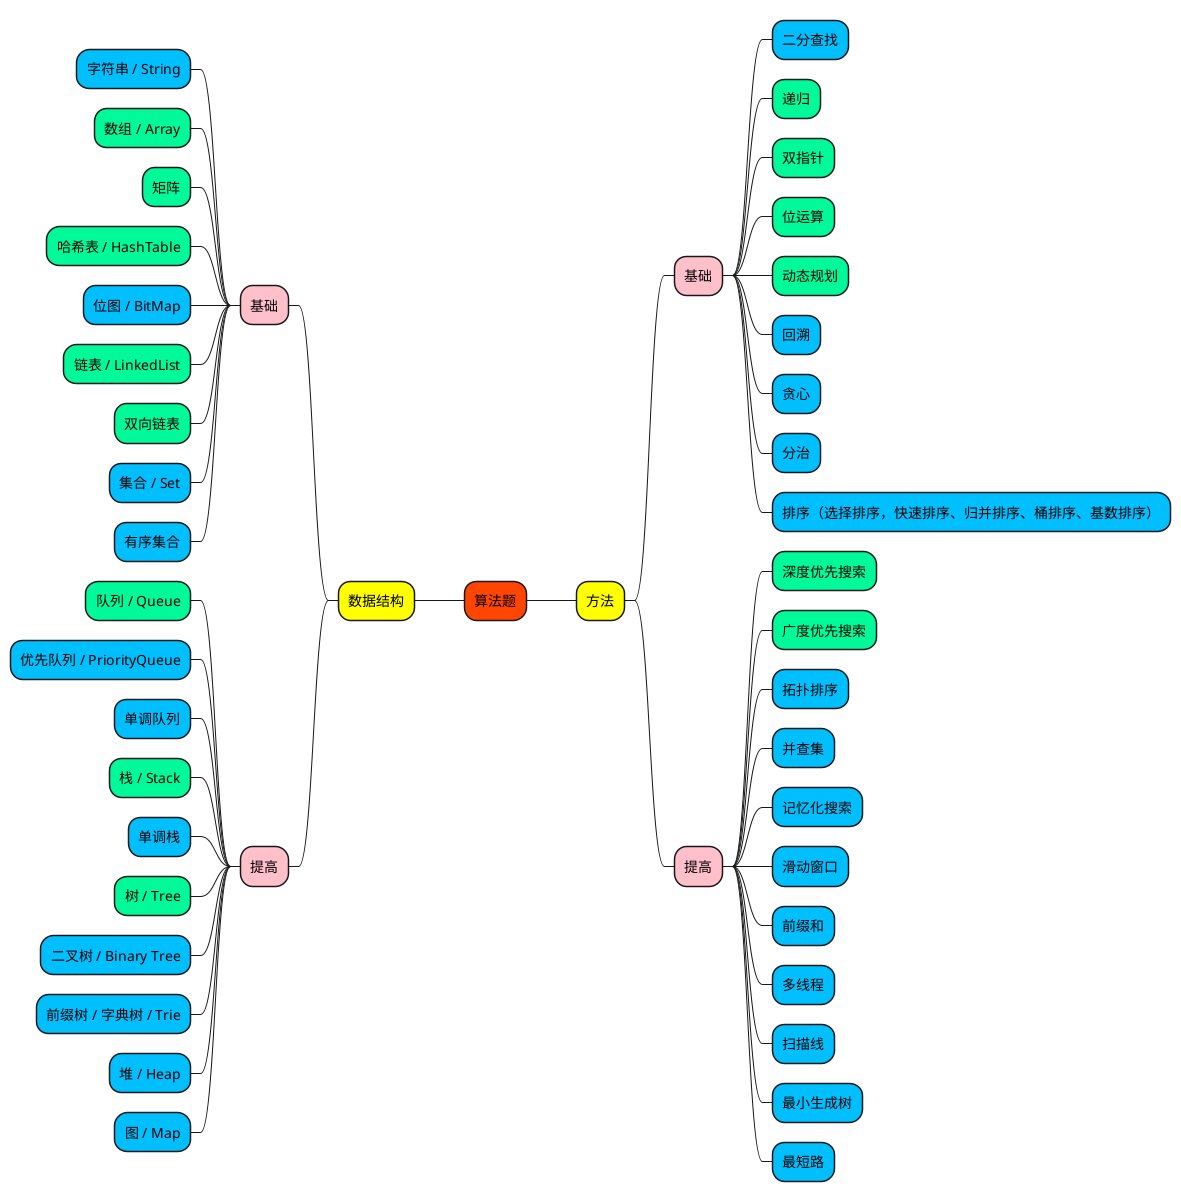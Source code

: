 @startmindmap

+[#OrangeRed] 算法题

--[#yellow] 数据结构

---[#Pink] 基础

----[#DeepSkyBlue] 字符串 / String
----[#MediumSpringGreen] 数组 / Array
----[#MediumSpringGreen] 矩阵
----[#MediumSpringGreen] 哈希表 / HashTable
----[#DeepSkyBlue] 位图 / BitMap
----[#MediumSpringGreen] 链表 / LinkedList
----[#MediumSpringGreen] 双向链表
----[#DeepSkyBlue] 集合 / Set
----[#DeepSkyBlue] 有序集合

---[#Pink] 提高

----[#MediumSpringGreen] 队列 / Queue
----[#DeepSkyBlue] 优先队列 / PriorityQueue
----[#DeepSkyBlue] 单调队列
----[#MediumSpringGreen] 栈 / Stack
----[#DeepSkyBlue] 单调栈
----[#MediumSpringGreen] 树 / Tree
----[#DeepSkyBlue] 二叉树 / Binary Tree
----[#DeepSkyBlue] 前缀树 / 字典树 / Trie
----[#DeepSkyBlue] 堆 / Heap
----[#DeepSkyBlue] 图 / Map



++[#yellow] 方法

+++[#Pink] 基础

++++[#DeepSkyBlue] 二分查找
++++[#MediumSpringGreen] 递归
++++[#MediumSpringGreen] 双指针
++++[#MediumSpringGreen] 位运算
++++[#MediumSpringGreen] 动态规划
++++[#DeepSkyBlue] 回溯
++++[#DeepSkyBlue] 贪心
++++[#DeepSkyBlue] 分治
++++[#DeepSkyBlue] 排序（选择排序，快速排序、归并排序、桶排序、基数排序）

+++[#Pink] 提高

++++[#MediumSpringGreen] 深度优先搜索
++++[#MediumSpringGreen] 广度优先搜索
++++[#DeepSkyBlue] 拓扑排序
++++[#DeepSkyBlue] 并查集
++++[#DeepSkyBlue] 记忆化搜索
++++[#DeepSkyBlue] 滑动窗口
++++[#DeepSkyBlue] 前缀和
++++[#DeepSkyBlue] 多线程
++++[#DeepSkyBlue] 扫描线
++++[#DeepSkyBlue] 最小生成树
++++[#DeepSkyBlue] 最短路


@endmindmap
